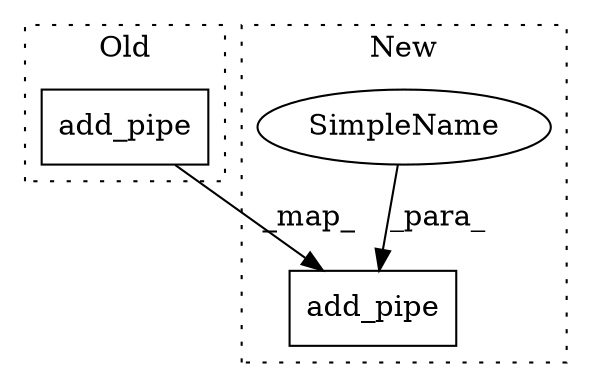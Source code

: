 digraph G {
subgraph cluster0 {
1 [label="add_pipe" a="32" s="4520,4550" l="9,1" shape="box"];
label = "Old";
style="dotted";
}
subgraph cluster1 {
2 [label="add_pipe" a="32" s="5177,5216" l="9,1" shape="box"];
3 [label="SimpleName" a="42" s="" l="" shape="ellipse"];
label = "New";
style="dotted";
}
1 -> 2 [label="_map_"];
3 -> 2 [label="_para_"];
}